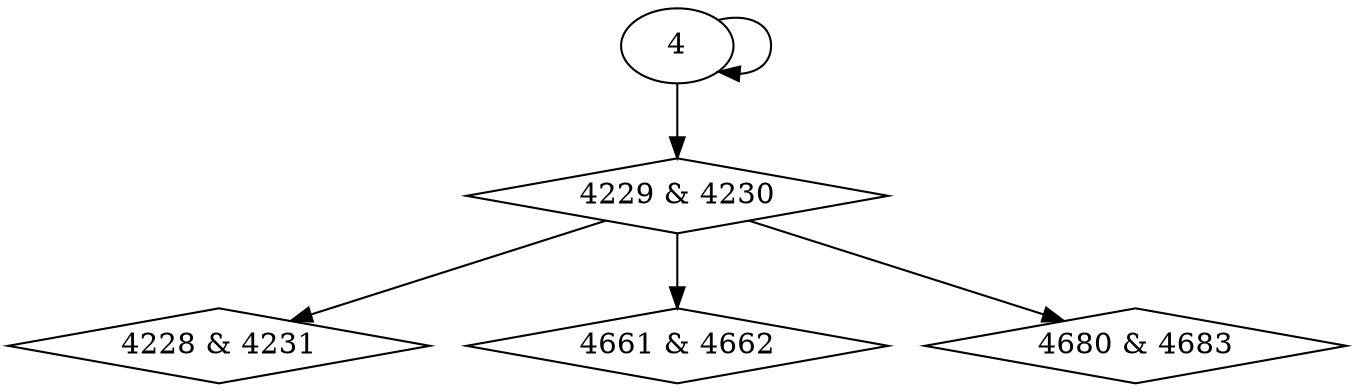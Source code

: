 digraph {
0 [label = "4228 & 4231", shape = diamond];
1 [label = "4229 & 4230", shape = diamond];
2 [label = "4661 & 4662", shape = diamond];
3 [label = "4680 & 4683", shape = diamond];
1 -> 0;
4 -> 1;
1 -> 2;
1 -> 3;
4 -> 4;
}
